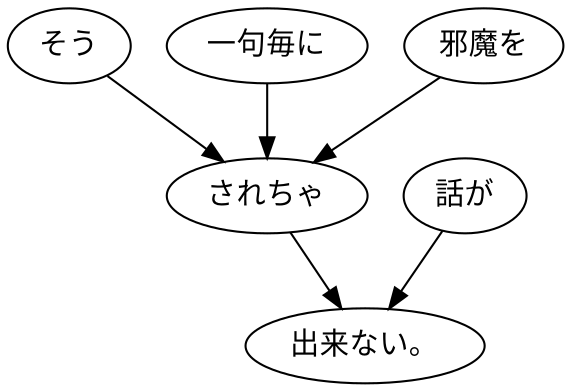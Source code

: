 digraph graph8319 {
	node0 [label="そう"];
	node1 [label="一句毎に"];
	node2 [label="邪魔を"];
	node3 [label="されちゃ"];
	node4 [label="話が"];
	node5 [label="出来ない。"];
	node0 -> node3;
	node1 -> node3;
	node2 -> node3;
	node3 -> node5;
	node4 -> node5;
}
